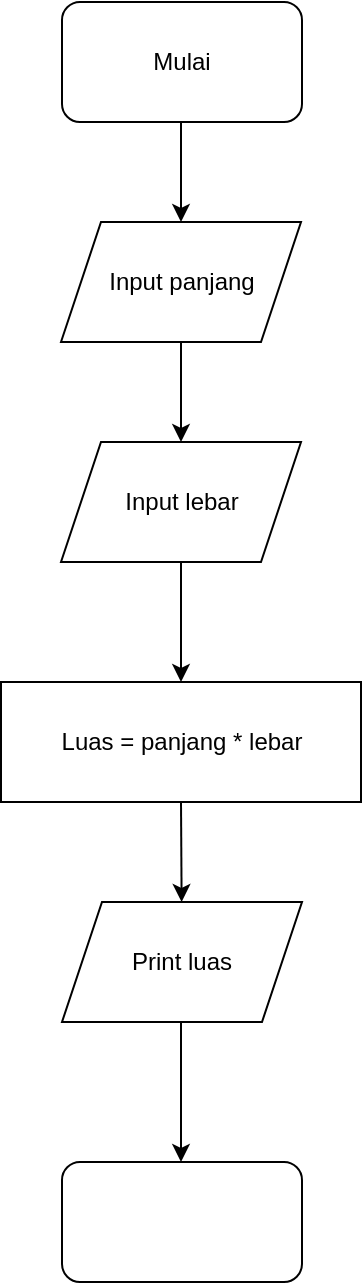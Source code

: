 <mxfile version="27.0.3">
  <diagram name="Page-1" id="ZiIQAxz12MIaiaACHN-L">
    <mxGraphModel dx="1426" dy="759" grid="1" gridSize="10" guides="1" tooltips="1" connect="1" arrows="1" fold="1" page="1" pageScale="1" pageWidth="850" pageHeight="1100" math="0" shadow="0">
      <root>
        <mxCell id="0" />
        <mxCell id="1" parent="0" />
        <mxCell id="-OtmIrQCGymKKWkfaCLU-2" value="Mulai" style="rounded=1;whiteSpace=wrap;html=1;" vertex="1" parent="1">
          <mxGeometry x="370" y="80" width="120" height="60" as="geometry" />
        </mxCell>
        <mxCell id="-OtmIrQCGymKKWkfaCLU-3" value="" style="endArrow=classic;html=1;rounded=0;" edge="1" parent="1" target="-OtmIrQCGymKKWkfaCLU-4">
          <mxGeometry width="50" height="50" relative="1" as="geometry">
            <mxPoint x="429.5" y="140" as="sourcePoint" />
            <mxPoint x="429.5" y="220" as="targetPoint" />
          </mxGeometry>
        </mxCell>
        <mxCell id="-OtmIrQCGymKKWkfaCLU-4" value="Input panjang" style="shape=parallelogram;perimeter=parallelogramPerimeter;whiteSpace=wrap;html=1;fixedSize=1;" vertex="1" parent="1">
          <mxGeometry x="369.5" y="190" width="120" height="60" as="geometry" />
        </mxCell>
        <mxCell id="-OtmIrQCGymKKWkfaCLU-5" value="" style="endArrow=classic;html=1;rounded=0;" edge="1" parent="1" target="-OtmIrQCGymKKWkfaCLU-6">
          <mxGeometry width="50" height="50" relative="1" as="geometry">
            <mxPoint x="429.5" y="250" as="sourcePoint" />
            <mxPoint x="430" y="300" as="targetPoint" />
          </mxGeometry>
        </mxCell>
        <mxCell id="-OtmIrQCGymKKWkfaCLU-6" value="Input lebar" style="shape=parallelogram;perimeter=parallelogramPerimeter;whiteSpace=wrap;html=1;fixedSize=1;" vertex="1" parent="1">
          <mxGeometry x="369.5" y="300" width="120" height="60" as="geometry" />
        </mxCell>
        <mxCell id="-OtmIrQCGymKKWkfaCLU-8" value="" style="endArrow=classic;html=1;rounded=0;" edge="1" parent="1" source="-OtmIrQCGymKKWkfaCLU-6">
          <mxGeometry width="50" height="50" relative="1" as="geometry">
            <mxPoint x="429" y="370" as="sourcePoint" />
            <mxPoint x="429.5" y="420" as="targetPoint" />
          </mxGeometry>
        </mxCell>
        <mxCell id="-OtmIrQCGymKKWkfaCLU-9" value="Luas = panjang * lebar" style="rounded=0;whiteSpace=wrap;html=1;" vertex="1" parent="1">
          <mxGeometry x="339.5" y="420" width="180" height="60" as="geometry" />
        </mxCell>
        <mxCell id="-OtmIrQCGymKKWkfaCLU-12" value="" style="endArrow=classic;html=1;rounded=0;" edge="1" parent="1" target="-OtmIrQCGymKKWkfaCLU-13">
          <mxGeometry width="50" height="50" relative="1" as="geometry">
            <mxPoint x="429.5" y="480" as="sourcePoint" />
            <mxPoint x="430" y="530" as="targetPoint" />
          </mxGeometry>
        </mxCell>
        <mxCell id="-OtmIrQCGymKKWkfaCLU-13" value="Print luas" style="shape=parallelogram;perimeter=parallelogramPerimeter;whiteSpace=wrap;html=1;fixedSize=1;" vertex="1" parent="1">
          <mxGeometry x="370" y="530" width="120" height="60" as="geometry" />
        </mxCell>
        <mxCell id="-OtmIrQCGymKKWkfaCLU-14" value="" style="endArrow=classic;html=1;rounded=0;" edge="1" parent="1">
          <mxGeometry width="50" height="50" relative="1" as="geometry">
            <mxPoint x="429.5" y="590" as="sourcePoint" />
            <mxPoint x="429.5" y="660" as="targetPoint" />
          </mxGeometry>
        </mxCell>
        <mxCell id="-OtmIrQCGymKKWkfaCLU-15" value="" style="rounded=1;whiteSpace=wrap;html=1;" vertex="1" parent="1">
          <mxGeometry x="370" y="660" width="120" height="60" as="geometry" />
        </mxCell>
      </root>
    </mxGraphModel>
  </diagram>
</mxfile>
